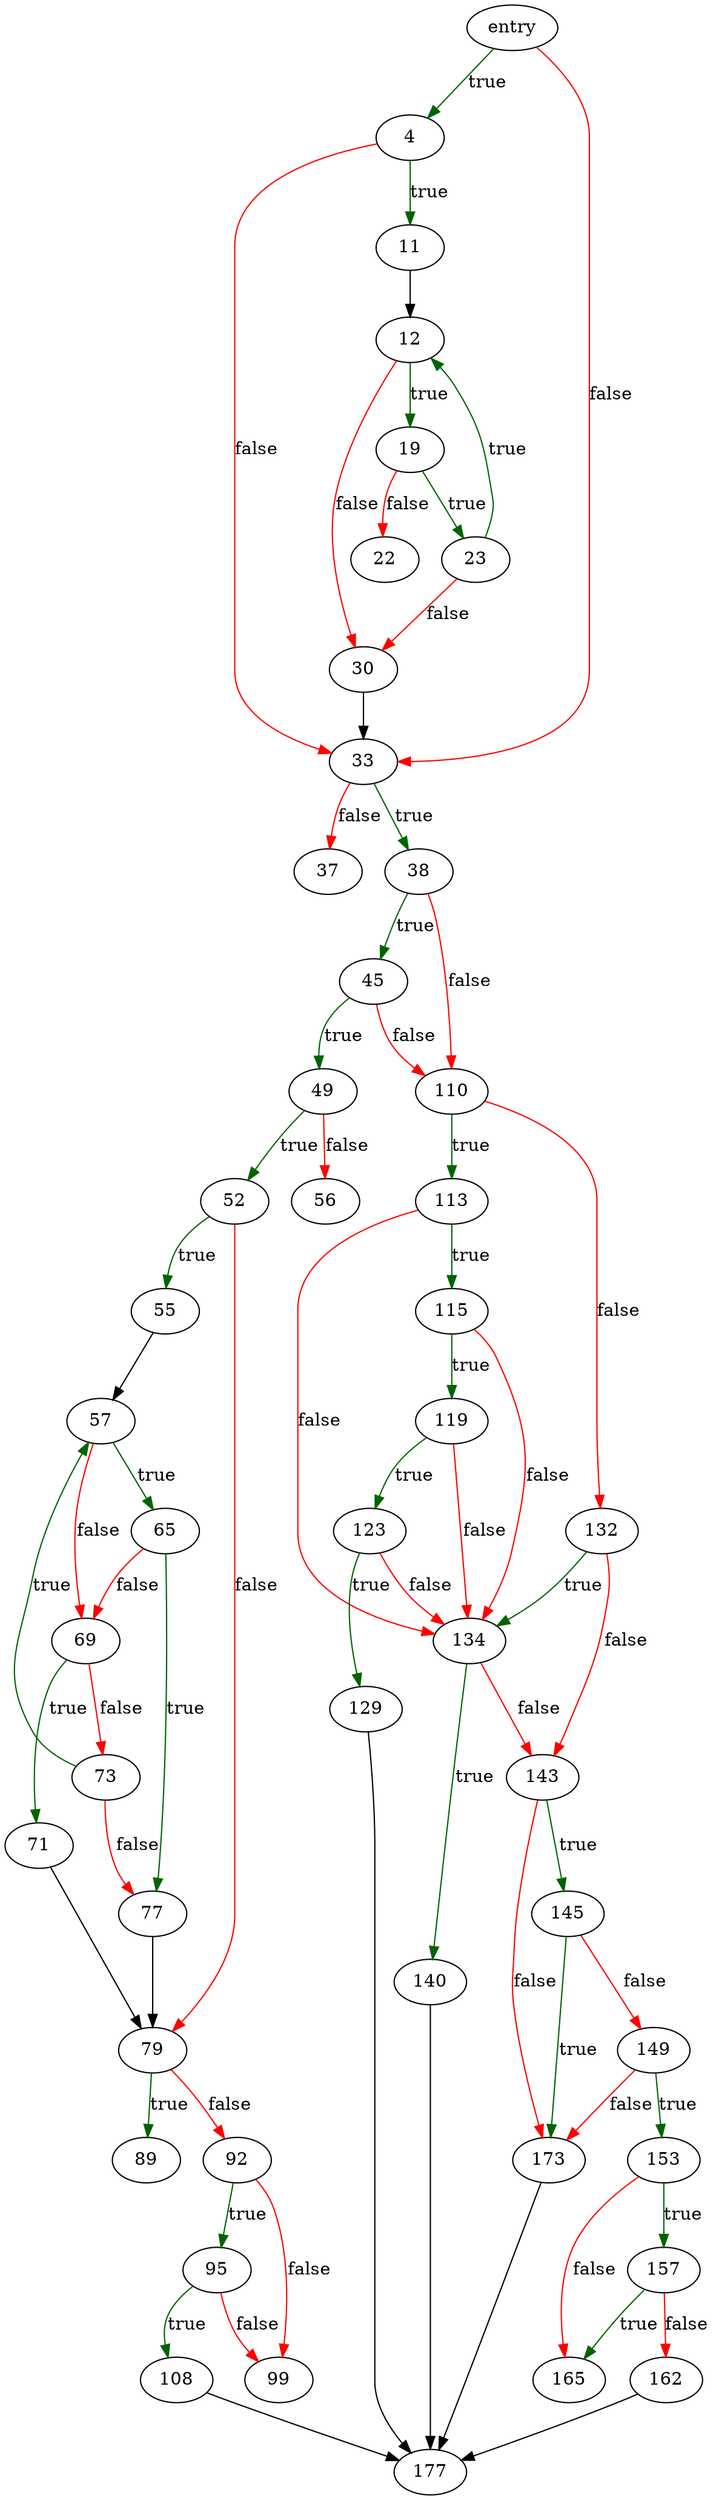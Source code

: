 digraph "term" {
	// Node definitions.
	0 [label=entry];
	4;
	11;
	12;
	19;
	22;
	23;
	30;
	33;
	37;
	38;
	45;
	49;
	52;
	55;
	56;
	57;
	65;
	69;
	71;
	73;
	77;
	79;
	89;
	92;
	95;
	99;
	108;
	110;
	113;
	115;
	119;
	123;
	129;
	132;
	134;
	140;
	143;
	145;
	149;
	153;
	157;
	162;
	165;
	173;
	177;

	// Edge definitions.
	0 -> 4 [
		color=darkgreen
		label=true
	];
	0 -> 33 [
		color=red
		label=false
	];
	4 -> 11 [
		color=darkgreen
		label=true
	];
	4 -> 33 [
		color=red
		label=false
	];
	11 -> 12;
	12 -> 19 [
		color=darkgreen
		label=true
	];
	12 -> 30 [
		color=red
		label=false
	];
	19 -> 22 [
		color=red
		label=false
	];
	19 -> 23 [
		color=darkgreen
		label=true
	];
	23 -> 12 [
		color=darkgreen
		label=true
	];
	23 -> 30 [
		color=red
		label=false
	];
	30 -> 33;
	33 -> 37 [
		color=red
		label=false
	];
	33 -> 38 [
		color=darkgreen
		label=true
	];
	38 -> 45 [
		color=darkgreen
		label=true
	];
	38 -> 110 [
		color=red
		label=false
	];
	45 -> 49 [
		color=darkgreen
		label=true
	];
	45 -> 110 [
		color=red
		label=false
	];
	49 -> 52 [
		color=darkgreen
		label=true
	];
	49 -> 56 [
		color=red
		label=false
	];
	52 -> 55 [
		color=darkgreen
		label=true
	];
	52 -> 79 [
		color=red
		label=false
	];
	55 -> 57;
	57 -> 65 [
		color=darkgreen
		label=true
	];
	57 -> 69 [
		color=red
		label=false
	];
	65 -> 69 [
		color=red
		label=false
	];
	65 -> 77 [
		color=darkgreen
		label=true
	];
	69 -> 71 [
		color=darkgreen
		label=true
	];
	69 -> 73 [
		color=red
		label=false
	];
	71 -> 79;
	73 -> 57 [
		color=darkgreen
		label=true
	];
	73 -> 77 [
		color=red
		label=false
	];
	77 -> 79;
	79 -> 89 [
		color=darkgreen
		label=true
	];
	79 -> 92 [
		color=red
		label=false
	];
	92 -> 95 [
		color=darkgreen
		label=true
	];
	92 -> 99 [
		color=red
		label=false
	];
	95 -> 99 [
		color=red
		label=false
	];
	95 -> 108 [
		color=darkgreen
		label=true
	];
	108 -> 177;
	110 -> 113 [
		color=darkgreen
		label=true
	];
	110 -> 132 [
		color=red
		label=false
	];
	113 -> 115 [
		color=darkgreen
		label=true
	];
	113 -> 134 [
		color=red
		label=false
	];
	115 -> 119 [
		color=darkgreen
		label=true
	];
	115 -> 134 [
		color=red
		label=false
	];
	119 -> 123 [
		color=darkgreen
		label=true
	];
	119 -> 134 [
		color=red
		label=false
	];
	123 -> 129 [
		color=darkgreen
		label=true
	];
	123 -> 134 [
		color=red
		label=false
	];
	129 -> 177;
	132 -> 134 [
		color=darkgreen
		label=true
	];
	132 -> 143 [
		color=red
		label=false
	];
	134 -> 140 [
		color=darkgreen
		label=true
	];
	134 -> 143 [
		color=red
		label=false
	];
	140 -> 177;
	143 -> 145 [
		color=darkgreen
		label=true
	];
	143 -> 173 [
		color=red
		label=false
	];
	145 -> 149 [
		color=red
		label=false
	];
	145 -> 173 [
		color=darkgreen
		label=true
	];
	149 -> 153 [
		color=darkgreen
		label=true
	];
	149 -> 173 [
		color=red
		label=false
	];
	153 -> 157 [
		color=darkgreen
		label=true
	];
	153 -> 165 [
		color=red
		label=false
	];
	157 -> 162 [
		color=red
		label=false
	];
	157 -> 165 [
		color=darkgreen
		label=true
	];
	162 -> 177;
	173 -> 177;
}